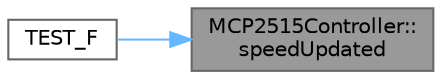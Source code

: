 digraph "MCP2515Controller::speedUpdated"
{
 // LATEX_PDF_SIZE
  bgcolor="transparent";
  edge [fontname=Helvetica,fontsize=10,labelfontname=Helvetica,labelfontsize=10];
  node [fontname=Helvetica,fontsize=10,shape=box,height=0.2,width=0.4];
  rankdir="RL";
  Node1 [id="Node000001",label="MCP2515Controller::\lspeedUpdated",height=0.2,width=0.4,color="gray40", fillcolor="grey60", style="filled", fontcolor="black",tooltip=" "];
  Node1 -> Node2 [id="edge1_Node000001_Node000002",dir="back",color="steelblue1",style="solid",tooltip=" "];
  Node2 [id="Node000002",label="TEST_F",height=0.2,width=0.4,color="grey40", fillcolor="white", style="filled",URL="$test__MCP2515Controller_8cpp.html#ac34886fefb15eb0151b970cb603f585c",tooltip=" "];
}
